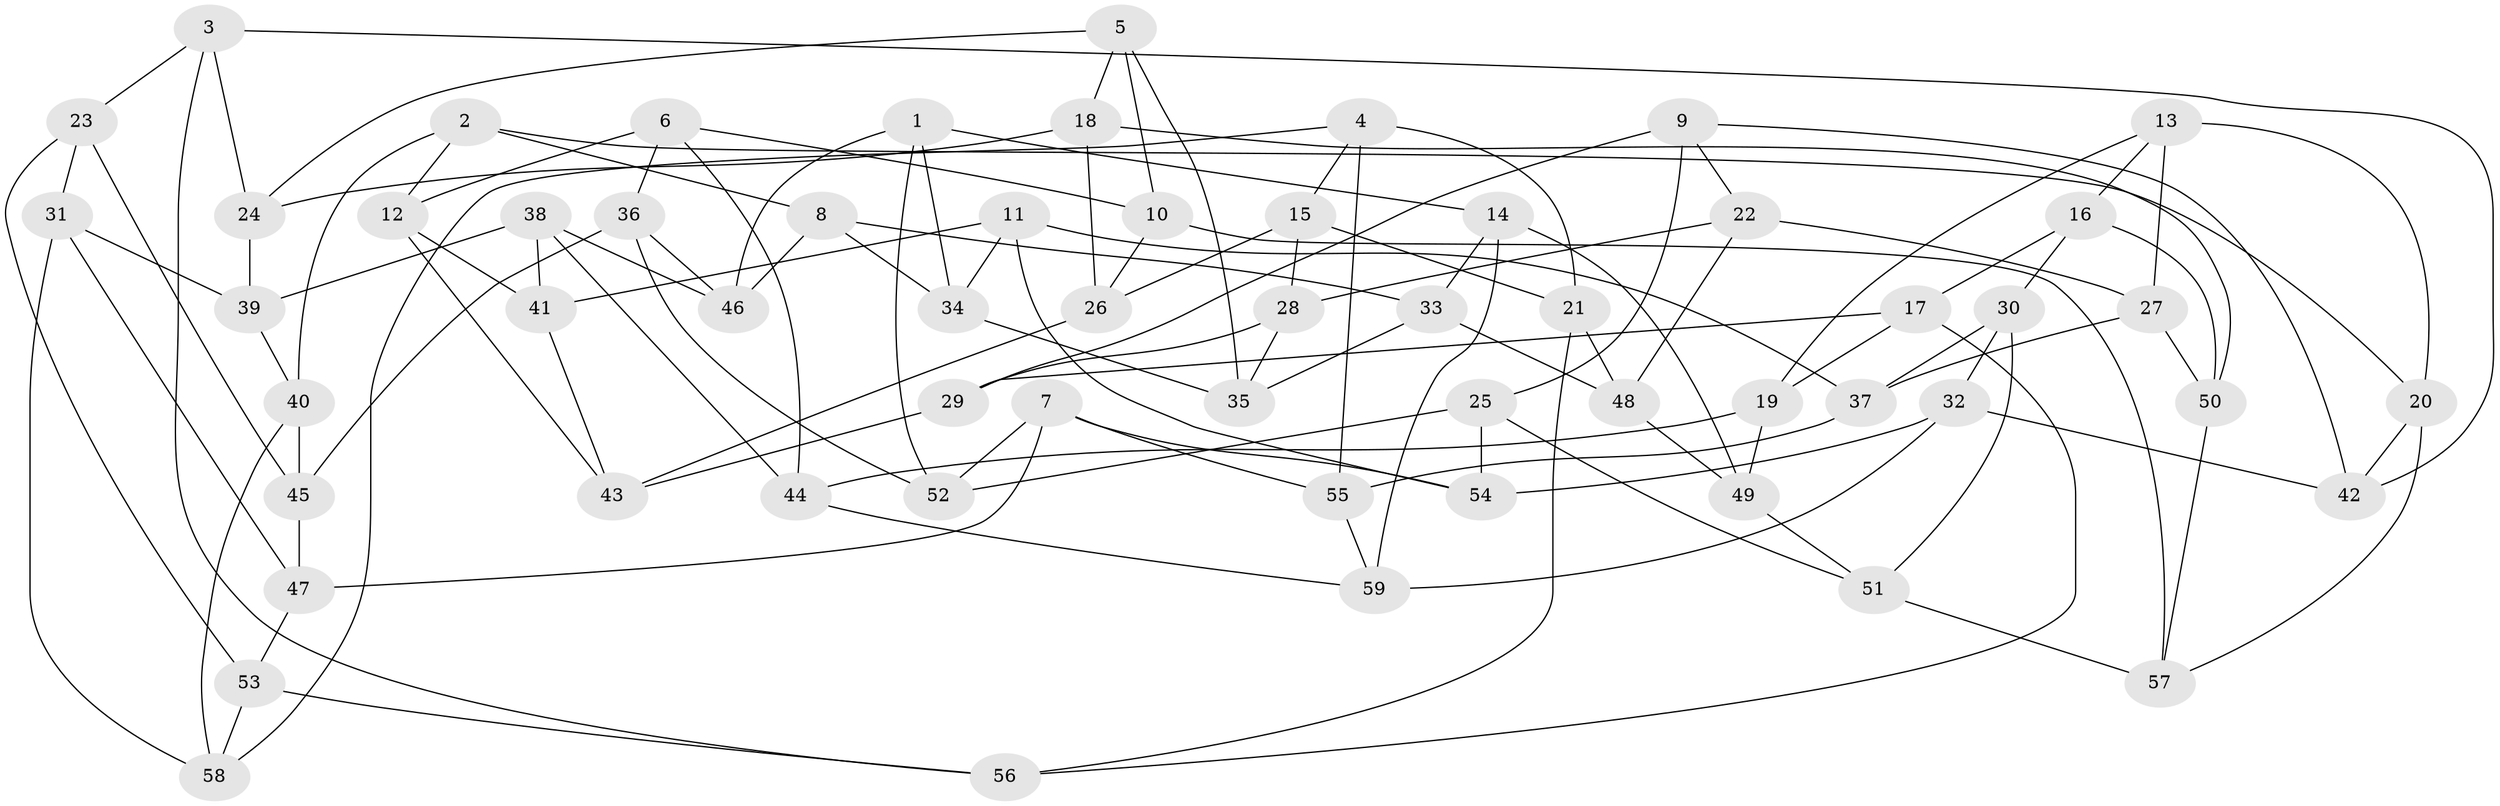 // coarse degree distribution, {9: 0.10344827586206896, 6: 0.20689655172413793, 5: 0.1724137931034483, 8: 0.034482758620689655, 4: 0.41379310344827586, 3: 0.06896551724137931}
// Generated by graph-tools (version 1.1) at 2025/20/03/04/25 18:20:58]
// undirected, 59 vertices, 118 edges
graph export_dot {
graph [start="1"]
  node [color=gray90,style=filled];
  1;
  2;
  3;
  4;
  5;
  6;
  7;
  8;
  9;
  10;
  11;
  12;
  13;
  14;
  15;
  16;
  17;
  18;
  19;
  20;
  21;
  22;
  23;
  24;
  25;
  26;
  27;
  28;
  29;
  30;
  31;
  32;
  33;
  34;
  35;
  36;
  37;
  38;
  39;
  40;
  41;
  42;
  43;
  44;
  45;
  46;
  47;
  48;
  49;
  50;
  51;
  52;
  53;
  54;
  55;
  56;
  57;
  58;
  59;
  1 -- 46;
  1 -- 34;
  1 -- 14;
  1 -- 52;
  2 -- 12;
  2 -- 20;
  2 -- 40;
  2 -- 8;
  3 -- 56;
  3 -- 42;
  3 -- 23;
  3 -- 24;
  4 -- 15;
  4 -- 58;
  4 -- 21;
  4 -- 55;
  5 -- 10;
  5 -- 35;
  5 -- 24;
  5 -- 18;
  6 -- 44;
  6 -- 12;
  6 -- 36;
  6 -- 10;
  7 -- 47;
  7 -- 54;
  7 -- 52;
  7 -- 55;
  8 -- 34;
  8 -- 33;
  8 -- 46;
  9 -- 25;
  9 -- 29;
  9 -- 42;
  9 -- 22;
  10 -- 26;
  10 -- 57;
  11 -- 41;
  11 -- 54;
  11 -- 37;
  11 -- 34;
  12 -- 41;
  12 -- 43;
  13 -- 27;
  13 -- 20;
  13 -- 16;
  13 -- 19;
  14 -- 59;
  14 -- 49;
  14 -- 33;
  15 -- 26;
  15 -- 21;
  15 -- 28;
  16 -- 30;
  16 -- 50;
  16 -- 17;
  17 -- 19;
  17 -- 29;
  17 -- 56;
  18 -- 24;
  18 -- 50;
  18 -- 26;
  19 -- 49;
  19 -- 44;
  20 -- 57;
  20 -- 42;
  21 -- 48;
  21 -- 56;
  22 -- 27;
  22 -- 48;
  22 -- 28;
  23 -- 53;
  23 -- 31;
  23 -- 45;
  24 -- 39;
  25 -- 51;
  25 -- 54;
  25 -- 52;
  26 -- 43;
  27 -- 50;
  27 -- 37;
  28 -- 29;
  28 -- 35;
  29 -- 43;
  30 -- 51;
  30 -- 37;
  30 -- 32;
  31 -- 58;
  31 -- 47;
  31 -- 39;
  32 -- 59;
  32 -- 42;
  32 -- 54;
  33 -- 35;
  33 -- 48;
  34 -- 35;
  36 -- 52;
  36 -- 45;
  36 -- 46;
  37 -- 55;
  38 -- 41;
  38 -- 39;
  38 -- 44;
  38 -- 46;
  39 -- 40;
  40 -- 45;
  40 -- 58;
  41 -- 43;
  44 -- 59;
  45 -- 47;
  47 -- 53;
  48 -- 49;
  49 -- 51;
  50 -- 57;
  51 -- 57;
  53 -- 58;
  53 -- 56;
  55 -- 59;
}
